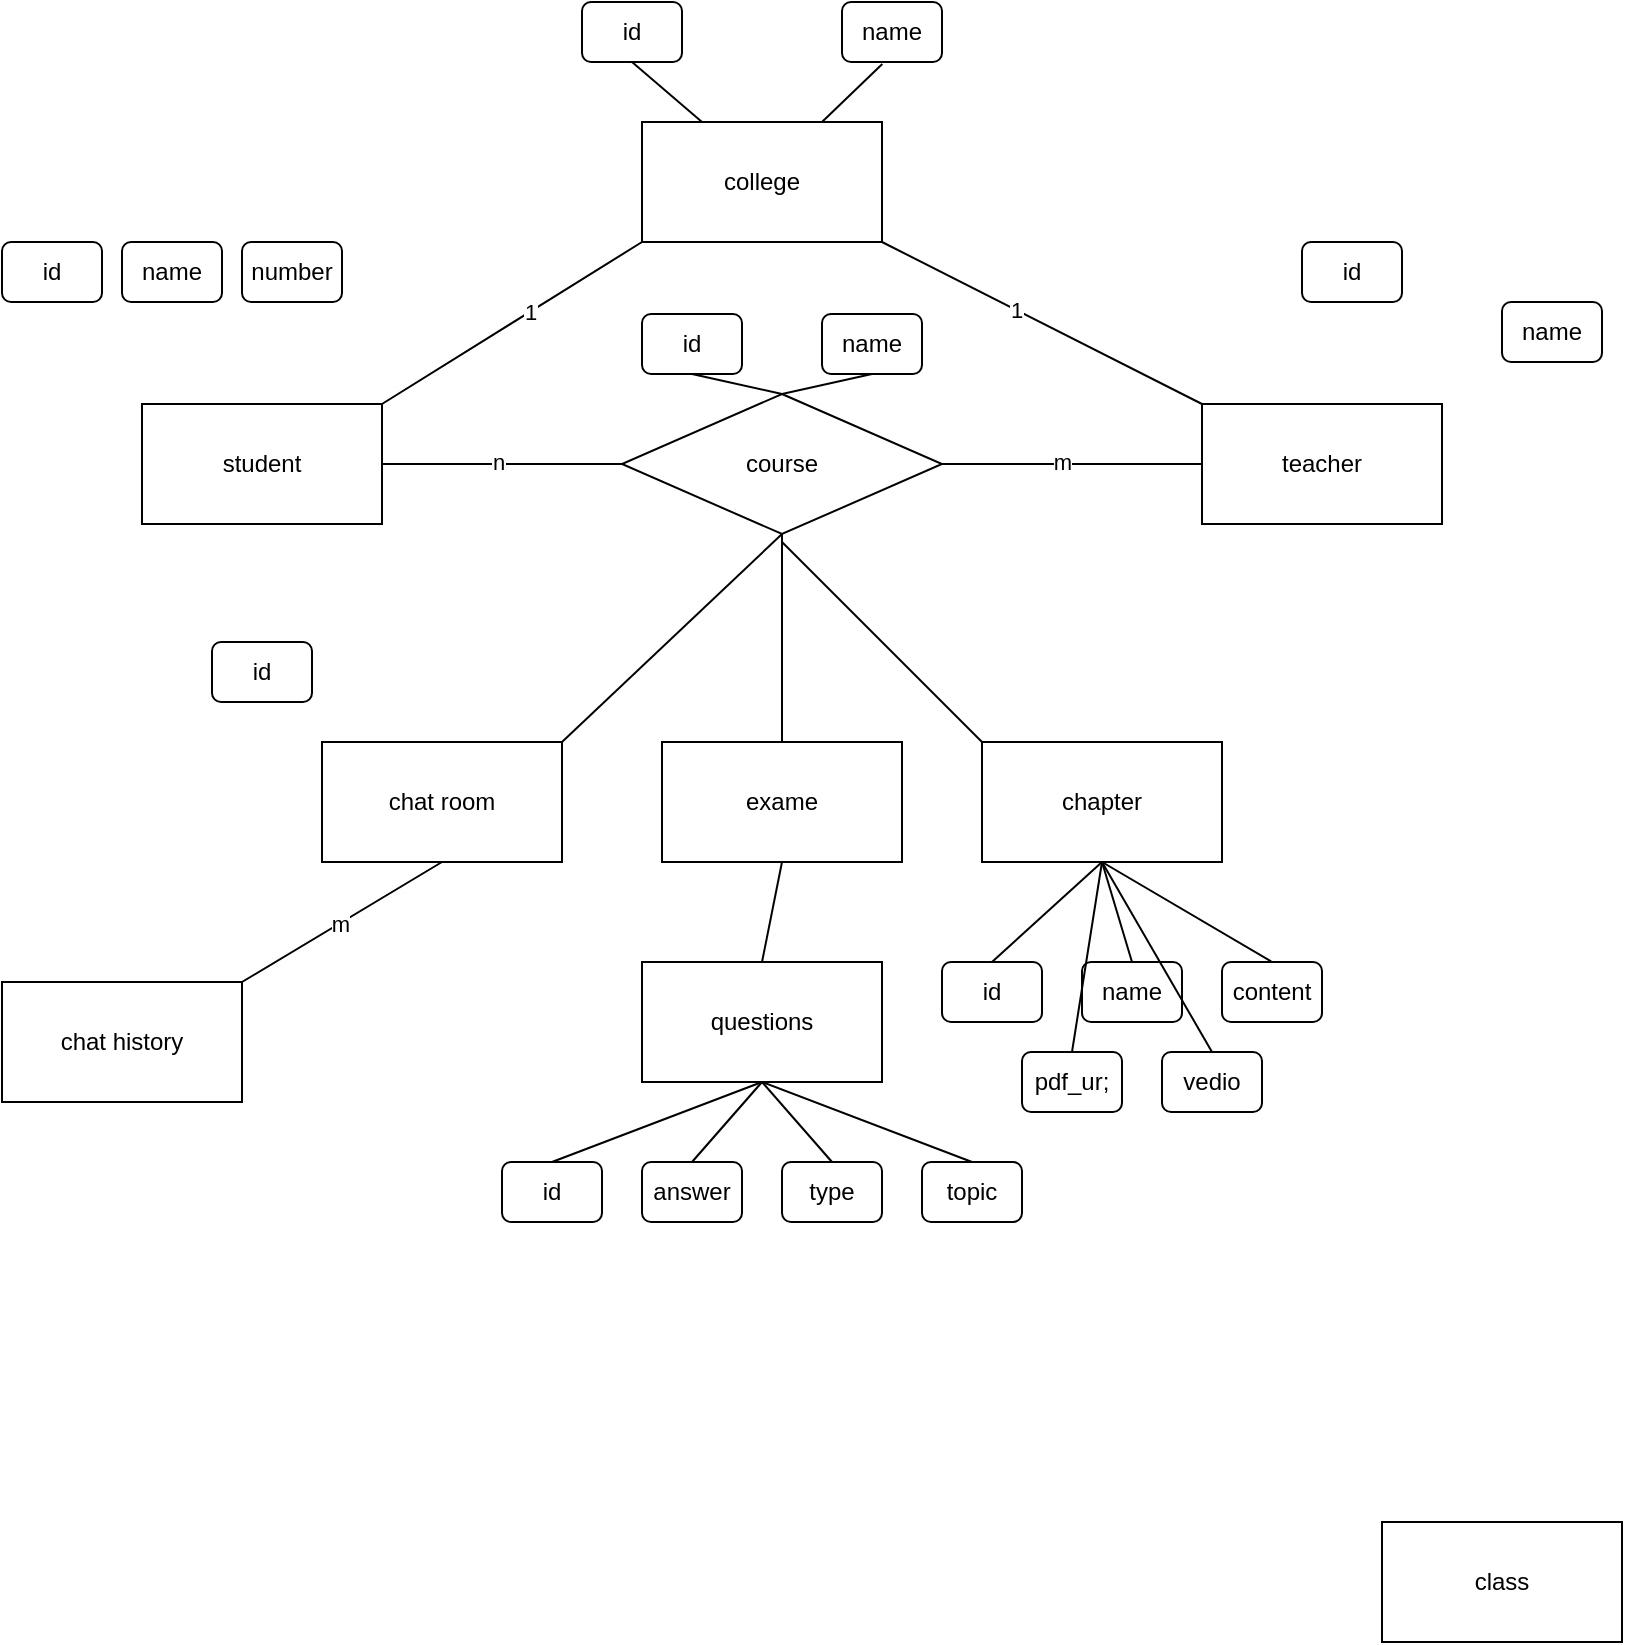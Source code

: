 <mxfile version="15.5.4" type="embed"><diagram id="R2lEEEUBdFMjLlhIrx00" name="Page-1"><mxGraphModel dx="977" dy="330" grid="1" gridSize="10" guides="1" tooltips="1" connect="1" arrows="1" fold="1" page="1" pageScale="1" pageWidth="850" pageHeight="1100" math="0" shadow="0" extFonts="Permanent Marker^https://fonts.googleapis.com/css?family=Permanent+Marker"><root><mxCell id="0"/><mxCell id="1" parent="0"/><mxCell id="2" value="student" style="rounded=0;whiteSpace=wrap;html=1;" parent="1" vertex="1"><mxGeometry x="100" y="211" width="120" height="60" as="geometry"/></mxCell><mxCell id="3" value="teacher" style="rounded=0;whiteSpace=wrap;html=1;" parent="1" vertex="1"><mxGeometry x="630" y="211" width="120" height="60" as="geometry"/></mxCell><mxCell id="4" value="class" style="rounded=0;whiteSpace=wrap;html=1;" parent="1" vertex="1"><mxGeometry x="720" y="770" width="120" height="60" as="geometry"/></mxCell><mxCell id="6" value="chat room" style="rounded=0;whiteSpace=wrap;html=1;" parent="1" vertex="1"><mxGeometry x="190" y="380" width="120" height="60" as="geometry"/></mxCell><mxCell id="7" value="chat history" style="rounded=0;whiteSpace=wrap;html=1;" parent="1" vertex="1"><mxGeometry x="30" y="500" width="120" height="60" as="geometry"/></mxCell><mxCell id="8" value="course" style="rhombus;whiteSpace=wrap;html=1;" parent="1" vertex="1"><mxGeometry x="340" y="206" width="160" height="70" as="geometry"/></mxCell><mxCell id="9" value="" style="endArrow=none;html=1;rounded=0;entryX=0;entryY=0.5;entryDx=0;entryDy=0;exitX=1;exitY=0.5;exitDx=0;exitDy=0;" parent="1" source="8" target="3" edge="1"><mxGeometry width="50" height="50" relative="1" as="geometry"><mxPoint x="390" y="466" as="sourcePoint"/><mxPoint x="440" y="416" as="targetPoint"/></mxGeometry></mxCell><mxCell id="12" value="m" style="edgeLabel;html=1;align=center;verticalAlign=middle;resizable=0;points=[];" parent="9" vertex="1" connectable="0"><mxGeometry x="-0.074" y="1" relative="1" as="geometry"><mxPoint as="offset"/></mxGeometry></mxCell><mxCell id="10" value="" style="endArrow=none;html=1;rounded=0;entryX=0;entryY=0.5;entryDx=0;entryDy=0;exitX=1;exitY=0.5;exitDx=0;exitDy=0;" parent="1" source="2" target="8" edge="1"><mxGeometry width="50" height="50" relative="1" as="geometry"><mxPoint x="390" y="466" as="sourcePoint"/><mxPoint x="440" y="416" as="targetPoint"/></mxGeometry></mxCell><mxCell id="14" value="n" style="edgeLabel;html=1;align=center;verticalAlign=middle;resizable=0;points=[];" parent="10" vertex="1" connectable="0"><mxGeometry x="-0.039" y="1" relative="1" as="geometry"><mxPoint as="offset"/></mxGeometry></mxCell><mxCell id="15" value="college" style="rounded=0;whiteSpace=wrap;html=1;" parent="1" vertex="1"><mxGeometry x="350" y="70" width="120" height="60" as="geometry"/></mxCell><mxCell id="16" value="id" style="rounded=1;whiteSpace=wrap;html=1;" parent="1" vertex="1"><mxGeometry x="320" y="10" width="50" height="30" as="geometry"/></mxCell><mxCell id="17" value="name" style="rounded=1;whiteSpace=wrap;html=1;" parent="1" vertex="1"><mxGeometry x="450" y="10" width="50" height="30" as="geometry"/></mxCell><mxCell id="18" value="" style="endArrow=none;html=1;rounded=0;entryX=0.25;entryY=0;entryDx=0;entryDy=0;exitX=0.5;exitY=1;exitDx=0;exitDy=0;" parent="1" source="16" target="15" edge="1"><mxGeometry width="50" height="50" relative="1" as="geometry"><mxPoint x="410" y="300" as="sourcePoint"/><mxPoint x="460" y="250" as="targetPoint"/></mxGeometry></mxCell><mxCell id="19" value="" style="endArrow=none;html=1;rounded=0;entryX=0.75;entryY=0;entryDx=0;entryDy=0;exitX=0.403;exitY=1.033;exitDx=0;exitDy=0;exitPerimeter=0;" parent="1" source="17" target="15" edge="1"><mxGeometry width="50" height="50" relative="1" as="geometry"><mxPoint x="355" y="50" as="sourcePoint"/><mxPoint x="360" y="80" as="targetPoint"/></mxGeometry></mxCell><mxCell id="20" value="" style="endArrow=none;html=1;rounded=0;exitX=0;exitY=1;exitDx=0;exitDy=0;entryX=1;entryY=0;entryDx=0;entryDy=0;" parent="1" source="15" target="2" edge="1"><mxGeometry width="50" height="50" relative="1" as="geometry"><mxPoint x="355" y="50" as="sourcePoint"/><mxPoint x="220" y="210" as="targetPoint"/></mxGeometry></mxCell><mxCell id="22" value="1" style="edgeLabel;html=1;align=center;verticalAlign=middle;resizable=0;points=[];" parent="20" vertex="1" connectable="0"><mxGeometry x="-0.141" relative="1" as="geometry"><mxPoint as="offset"/></mxGeometry></mxCell><mxCell id="21" value="" style="endArrow=none;html=1;rounded=0;exitX=1;exitY=1;exitDx=0;exitDy=0;entryX=0;entryY=0;entryDx=0;entryDy=0;" parent="1" source="15" target="3" edge="1"><mxGeometry width="50" height="50" relative="1" as="geometry"><mxPoint x="360" y="140" as="sourcePoint"/><mxPoint x="230" y="225" as="targetPoint"/></mxGeometry></mxCell><mxCell id="23" value="1" style="edgeLabel;html=1;align=center;verticalAlign=middle;resizable=0;points=[];" parent="21" vertex="1" connectable="0"><mxGeometry x="-0.162" relative="1" as="geometry"><mxPoint as="offset"/></mxGeometry></mxCell><mxCell id="24" value="chapter" style="rounded=0;whiteSpace=wrap;html=1;" parent="1" vertex="1"><mxGeometry x="520" y="380" width="120" height="60" as="geometry"/></mxCell><mxCell id="25" value="name" style="rounded=1;whiteSpace=wrap;html=1;" parent="1" vertex="1"><mxGeometry x="90" y="130" width="50" height="30" as="geometry"/></mxCell><mxCell id="26" value="id" style="rounded=1;whiteSpace=wrap;html=1;" parent="1" vertex="1"><mxGeometry x="30" y="130" width="50" height="30" as="geometry"/></mxCell><mxCell id="27" value="number" style="rounded=1;whiteSpace=wrap;html=1;" parent="1" vertex="1"><mxGeometry x="150" y="130" width="50" height="30" as="geometry"/></mxCell><mxCell id="28" value="" style="endArrow=none;html=1;rounded=0;entryX=0.5;entryY=1;entryDx=0;entryDy=0;exitX=1;exitY=0;exitDx=0;exitDy=0;" parent="1" source="6" target="8" edge="1"><mxGeometry width="50" height="50" relative="1" as="geometry"><mxPoint x="410" y="370" as="sourcePoint"/><mxPoint x="460" y="320" as="targetPoint"/></mxGeometry></mxCell><mxCell id="29" value="" style="endArrow=none;html=1;rounded=0;exitX=0;exitY=0;exitDx=0;exitDy=0;" parent="1" source="24" edge="1"><mxGeometry width="50" height="50" relative="1" as="geometry"><mxPoint x="320" y="390" as="sourcePoint"/><mxPoint x="420" y="280" as="targetPoint"/></mxGeometry></mxCell><mxCell id="30" value="id" style="rounded=1;whiteSpace=wrap;html=1;" parent="1" vertex="1"><mxGeometry x="350" y="166" width="50" height="30" as="geometry"/></mxCell><mxCell id="31" value="name" style="rounded=1;whiteSpace=wrap;html=1;" parent="1" vertex="1"><mxGeometry x="440" y="166" width="50" height="30" as="geometry"/></mxCell><mxCell id="33" value="" style="endArrow=none;html=1;rounded=0;exitX=0.5;exitY=1;exitDx=0;exitDy=0;entryX=0.5;entryY=0;entryDx=0;entryDy=0;" parent="1" target="8" edge="1"><mxGeometry width="50" height="50" relative="1" as="geometry"><mxPoint x="375" y="196" as="sourcePoint"/><mxPoint x="390" y="216" as="targetPoint"/></mxGeometry></mxCell><mxCell id="34" value="" style="endArrow=none;html=1;rounded=0;exitX=0.5;exitY=1;exitDx=0;exitDy=0;entryX=0.5;entryY=0;entryDx=0;entryDy=0;" parent="1" target="8" edge="1"><mxGeometry width="50" height="50" relative="1" as="geometry"><mxPoint x="465" y="196" as="sourcePoint"/><mxPoint x="430" y="286" as="targetPoint"/></mxGeometry></mxCell><mxCell id="35" value="id" style="rounded=1;whiteSpace=wrap;html=1;" parent="1" vertex="1"><mxGeometry x="500" y="490" width="50" height="30" as="geometry"/></mxCell><mxCell id="36" value="name" style="rounded=1;whiteSpace=wrap;html=1;" parent="1" vertex="1"><mxGeometry x="570" y="490" width="50" height="30" as="geometry"/></mxCell><mxCell id="37" value="content" style="rounded=1;whiteSpace=wrap;html=1;" parent="1" vertex="1"><mxGeometry x="640" y="490" width="50" height="30" as="geometry"/></mxCell><mxCell id="38" value="pdf_ur;" style="rounded=1;whiteSpace=wrap;html=1;" parent="1" vertex="1"><mxGeometry x="540" y="535" width="50" height="30" as="geometry"/></mxCell><mxCell id="39" value="vedio" style="rounded=1;whiteSpace=wrap;html=1;" parent="1" vertex="1"><mxGeometry x="610" y="535" width="50" height="30" as="geometry"/></mxCell><mxCell id="40" value="id" style="rounded=1;whiteSpace=wrap;html=1;" parent="1" vertex="1"><mxGeometry x="680" y="130" width="50" height="30" as="geometry"/></mxCell><mxCell id="41" value="name" style="rounded=1;whiteSpace=wrap;html=1;" parent="1" vertex="1"><mxGeometry x="780" y="160" width="50" height="30" as="geometry"/></mxCell><mxCell id="42" value="exame" style="rounded=0;whiteSpace=wrap;html=1;" parent="1" vertex="1"><mxGeometry x="360" y="380" width="120" height="60" as="geometry"/></mxCell><mxCell id="43" value="id" style="rounded=1;whiteSpace=wrap;html=1;" parent="1" vertex="1"><mxGeometry x="135" y="330" width="50" height="30" as="geometry"/></mxCell><mxCell id="44" value="" style="endArrow=none;html=1;rounded=0;entryX=0.5;entryY=1;entryDx=0;entryDy=0;exitX=0.5;exitY=0;exitDx=0;exitDy=0;" parent="1" source="42" target="8" edge="1"><mxGeometry width="50" height="50" relative="1" as="geometry"><mxPoint x="320" y="390" as="sourcePoint"/><mxPoint x="425.2" y="291.82" as="targetPoint"/></mxGeometry></mxCell><mxCell id="45" value="" style="endArrow=none;html=1;rounded=0;exitX=0.5;exitY=1;exitDx=0;exitDy=0;entryX=0.5;entryY=0;entryDx=0;entryDy=0;" parent="1" source="24" target="35" edge="1"><mxGeometry width="50" height="50" relative="1" as="geometry"><mxPoint x="530" y="390" as="sourcePoint"/><mxPoint x="430" y="290" as="targetPoint"/></mxGeometry></mxCell><mxCell id="46" value="" style="endArrow=none;html=1;rounded=0;exitX=0.5;exitY=1;exitDx=0;exitDy=0;entryX=0.5;entryY=0;entryDx=0;entryDy=0;" parent="1" source="24" target="36" edge="1"><mxGeometry width="50" height="50" relative="1" as="geometry"><mxPoint x="590" y="450" as="sourcePoint"/><mxPoint x="535" y="500" as="targetPoint"/></mxGeometry></mxCell><mxCell id="47" value="" style="endArrow=none;html=1;rounded=0;exitX=0.5;exitY=1;exitDx=0;exitDy=0;entryX=0.5;entryY=0;entryDx=0;entryDy=0;" parent="1" source="24" target="37" edge="1"><mxGeometry width="50" height="50" relative="1" as="geometry"><mxPoint x="590" y="450" as="sourcePoint"/><mxPoint x="605" y="500" as="targetPoint"/></mxGeometry></mxCell><mxCell id="48" value="" style="endArrow=none;html=1;rounded=0;exitX=0.5;exitY=1;exitDx=0;exitDy=0;entryX=0.5;entryY=0;entryDx=0;entryDy=0;" parent="1" source="24" target="38" edge="1"><mxGeometry width="50" height="50" relative="1" as="geometry"><mxPoint x="590" y="450" as="sourcePoint"/><mxPoint x="535" y="500" as="targetPoint"/></mxGeometry></mxCell><mxCell id="49" value="" style="endArrow=none;html=1;rounded=0;exitX=0.5;exitY=1;exitDx=0;exitDy=0;entryX=0.5;entryY=0;entryDx=0;entryDy=0;" parent="1" source="24" target="39" edge="1"><mxGeometry width="50" height="50" relative="1" as="geometry"><mxPoint x="590" y="450" as="sourcePoint"/><mxPoint x="575" y="545" as="targetPoint"/></mxGeometry></mxCell><mxCell id="50" value="" style="endArrow=none;html=1;rounded=0;entryX=0.5;entryY=1;entryDx=0;entryDy=0;exitX=1;exitY=0;exitDx=0;exitDy=0;" parent="1" source="7" target="6" edge="1"><mxGeometry width="50" height="50" relative="1" as="geometry"><mxPoint x="320" y="390" as="sourcePoint"/><mxPoint x="430" y="290" as="targetPoint"/></mxGeometry></mxCell><mxCell id="51" value="m" style="edgeLabel;html=1;align=center;verticalAlign=middle;resizable=0;points=[];" parent="50" vertex="1" connectable="0"><mxGeometry x="-0.024" relative="1" as="geometry"><mxPoint as="offset"/></mxGeometry></mxCell><mxCell id="53" value="questions" style="rounded=0;whiteSpace=wrap;html=1;" parent="1" vertex="1"><mxGeometry x="350" y="490" width="120" height="60" as="geometry"/></mxCell><mxCell id="54" value="" style="endArrow=none;html=1;rounded=0;entryX=0.5;entryY=1;entryDx=0;entryDy=0;exitX=0.5;exitY=0;exitDx=0;exitDy=0;" parent="1" source="53" target="42" edge="1"><mxGeometry width="50" height="50" relative="1" as="geometry"><mxPoint x="320" y="390" as="sourcePoint"/><mxPoint x="430" y="290" as="targetPoint"/></mxGeometry></mxCell><mxCell id="55" value="answer" style="rounded=1;whiteSpace=wrap;html=1;" parent="1" vertex="1"><mxGeometry x="350" y="590" width="50" height="30" as="geometry"/></mxCell><mxCell id="56" value="id" style="rounded=1;whiteSpace=wrap;html=1;" parent="1" vertex="1"><mxGeometry x="280" y="590" width="50" height="30" as="geometry"/></mxCell><mxCell id="57" value="type" style="rounded=1;whiteSpace=wrap;html=1;" parent="1" vertex="1"><mxGeometry x="420" y="590" width="50" height="30" as="geometry"/></mxCell><mxCell id="58" value="topic" style="rounded=1;whiteSpace=wrap;html=1;" parent="1" vertex="1"><mxGeometry x="490" y="590" width="50" height="30" as="geometry"/></mxCell><mxCell id="59" value="" style="endArrow=none;html=1;rounded=0;entryX=0.5;entryY=1;entryDx=0;entryDy=0;exitX=0.5;exitY=0;exitDx=0;exitDy=0;" parent="1" source="56" target="53" edge="1"><mxGeometry width="50" height="50" relative="1" as="geometry"><mxPoint x="420" y="500" as="sourcePoint"/><mxPoint x="430" y="450" as="targetPoint"/></mxGeometry></mxCell><mxCell id="60" value="" style="endArrow=none;html=1;rounded=0;entryX=0.5;entryY=1;entryDx=0;entryDy=0;exitX=0.5;exitY=0;exitDx=0;exitDy=0;" parent="1" source="55" target="53" edge="1"><mxGeometry width="50" height="50" relative="1" as="geometry"><mxPoint x="315" y="600" as="sourcePoint"/><mxPoint x="420" y="560" as="targetPoint"/></mxGeometry></mxCell><mxCell id="61" value="" style="endArrow=none;html=1;rounded=0;entryX=0.5;entryY=1;entryDx=0;entryDy=0;exitX=0.5;exitY=0;exitDx=0;exitDy=0;" parent="1" source="57" target="53" edge="1"><mxGeometry width="50" height="50" relative="1" as="geometry"><mxPoint x="385" y="600" as="sourcePoint"/><mxPoint x="420" y="560" as="targetPoint"/></mxGeometry></mxCell><mxCell id="62" value="" style="endArrow=none;html=1;rounded=0;exitX=0.5;exitY=0;exitDx=0;exitDy=0;" parent="1" source="58" edge="1"><mxGeometry width="50" height="50" relative="1" as="geometry"><mxPoint x="455" y="600" as="sourcePoint"/><mxPoint x="410" y="550" as="targetPoint"/></mxGeometry></mxCell></root></mxGraphModel></diagram></mxfile>